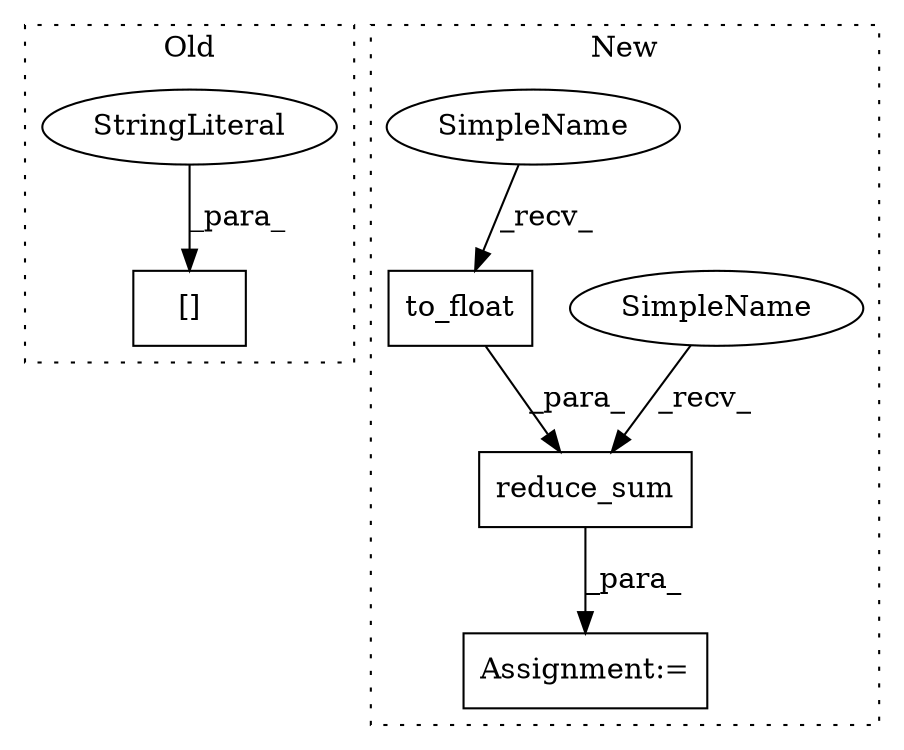 digraph G {
subgraph cluster0 {
1 [label="[]" a="2" s="111674,111725" l="15,1" shape="box"];
3 [label="StringLiteral" a="45" s="111689" l="36" shape="ellipse"];
label = "Old";
style="dotted";
}
subgraph cluster1 {
2 [label="to_float" a="32" s="111725,111766" l="9,1" shape="box"];
4 [label="reduce_sum" a="32" s="111837,111860" l="11,1" shape="box"];
5 [label="Assignment:=" a="7" s="111825" l="1" shape="box"];
6 [label="SimpleName" a="42" s="111826" l="10" shape="ellipse"];
7 [label="SimpleName" a="42" s="111714" l="10" shape="ellipse"];
label = "New";
style="dotted";
}
2 -> 4 [label="_para_"];
3 -> 1 [label="_para_"];
4 -> 5 [label="_para_"];
6 -> 4 [label="_recv_"];
7 -> 2 [label="_recv_"];
}